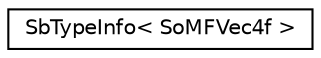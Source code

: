 digraph "Graphical Class Hierarchy"
{
 // LATEX_PDF_SIZE
  edge [fontname="Helvetica",fontsize="10",labelfontname="Helvetica",labelfontsize="10"];
  node [fontname="Helvetica",fontsize="10",shape=record];
  rankdir="LR";
  Node0 [label="SbTypeInfo\< SoMFVec4f \>",height=0.2,width=0.4,color="black", fillcolor="white", style="filled",URL="$structSbTypeInfo_3_01SoMFVec4f_01_4.html",tooltip=" "];
}

